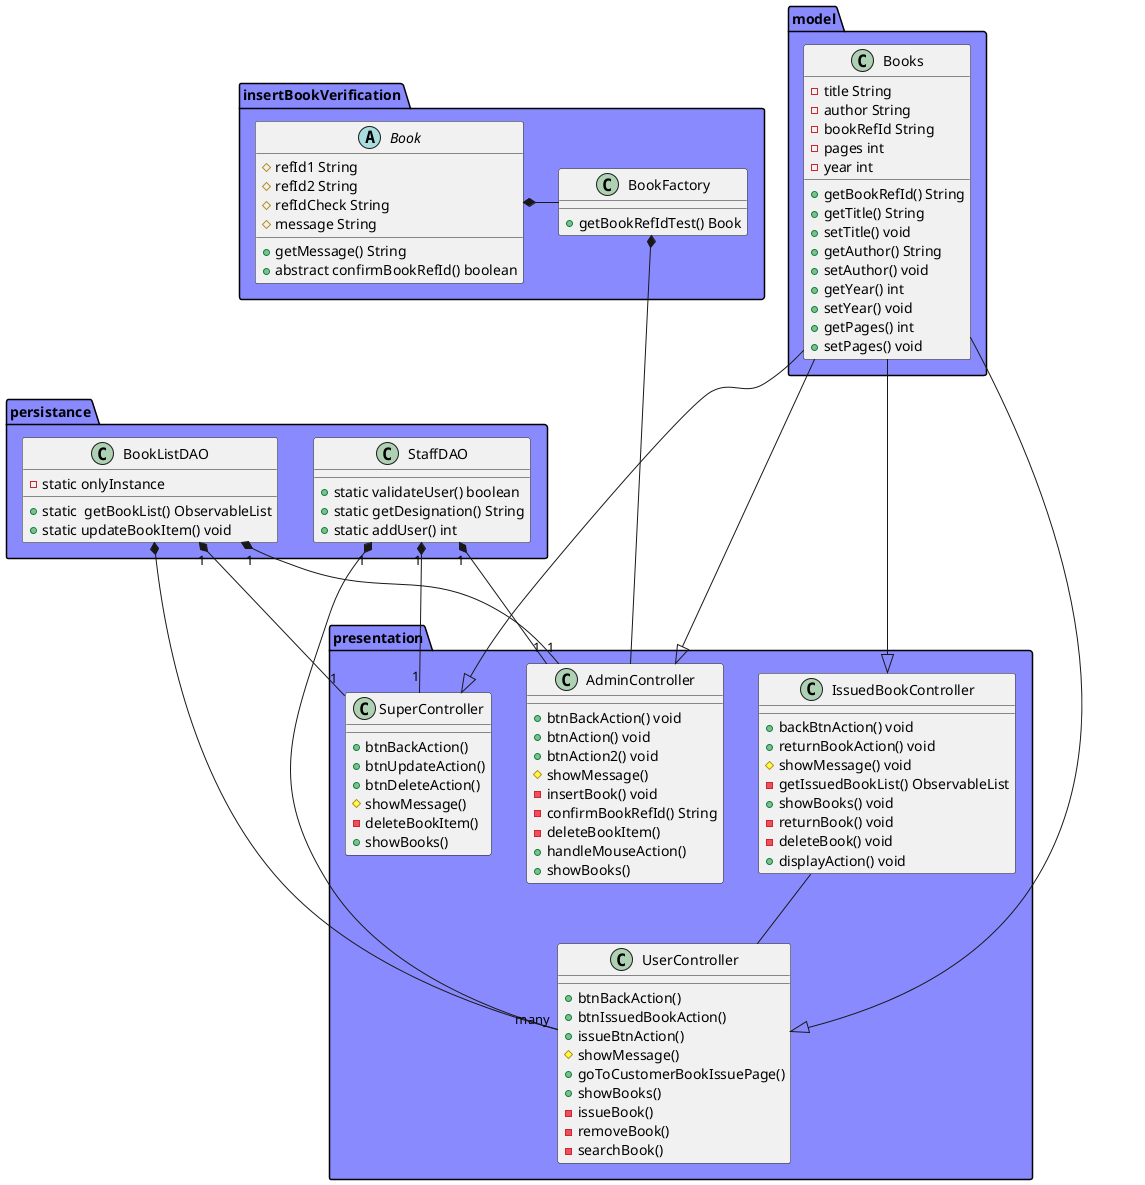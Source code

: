 @startuml

package "model" #8A8AFF{
class Books{
-title String
-author String
-bookRefId String
-pages int
-year int
+getBookRefId() String
+getTitle() String
+setTitle() void
+getAuthor() String
+setAuthor() void
+getYear() int
+setYear() void
+getPages() int
+setPages() void
}
}
package "persistance" #8A8AFF{
class BookListDAO{
- static onlyInstance
+ static  getBookList() ObservableList
+ static updateBookItem() void
}
class StaffDAO{
+static validateUser() boolean
+static getDesignation() String
+static addUser() int
}
}
package "insertBookVerification" #8A8AFF{
Abstract class Book{
#refId1 String
#refId2 String
#refIdCheck String
# message String
+getMessage() String
+abstract confirmBookRefId() boolean
}
class BookFactory{
+getBookRefIdTest() Book
}
}
package "presentation" #8A8AFF{
class IssuedBookController{
+backBtnAction() void
+ returnBookAction() void
# showMessage() void
-getIssuedBookList() ObservableList
+showBooks() void
-returnBook() void
-deleteBook() void
+displayAction() void
}
class AdminController{
+btnBackAction() void
+btnAction() void
+btnAction2() void
#showMessage()
-insertBook() void
-confirmBookRefId() String
-deleteBookItem()
+handleMouseAction()
+showBooks()
}
class UserController{
+btnBackAction()
+btnIssuedBookAction()
+issueBtnAction()
#showMessage()
+goToCustomerBookIssuePage()
+showBooks()
-issueBook()
-removeBook()
-searchBook()
}
class SuperController{
+btnBackAction()
+btnUpdateAction()
+btnDeleteAction()
#showMessage()
-deleteBookItem()
+showBooks()
}
}
IssuedBookController-- UserController

Books----|> SuperController
Books----|> IssuedBookController
Books----|> AdminController
Books----|> UserController

StaffDAO"1"*-- "1" SuperController
StaffDAO"1"*-- "1" AdminController
StaffDAO"1"*-- "many" UserController

BookListDAO"1"*--- "1"SuperController
BookListDAO"1"*--- "1"AdminController
BookListDAO*--- UserController

BookFactory*---- AdminController
Book*-BookFactory
@enduml